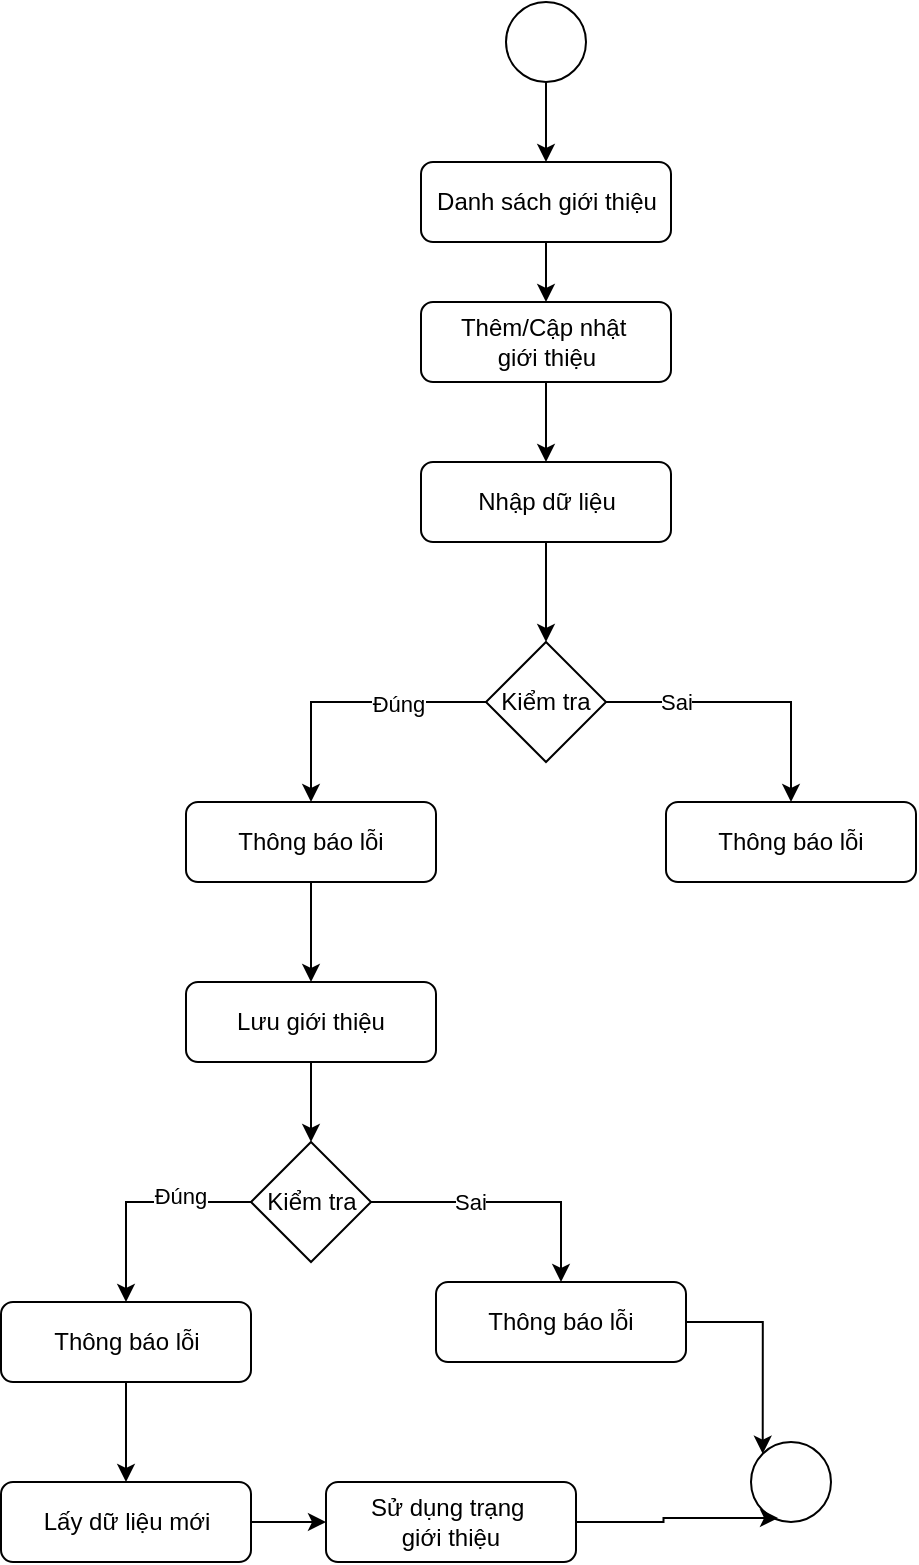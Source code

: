 <mxfile version="24.7.17">
  <diagram id="C5RBs43oDa-KdzZeNtuy" name="Page-1">
    <mxGraphModel dx="1120" dy="524" grid="1" gridSize="10" guides="1" tooltips="1" connect="1" arrows="1" fold="1" page="1" pageScale="1" pageWidth="827" pageHeight="1169" math="0" shadow="0">
      <root>
        <mxCell id="WIyWlLk6GJQsqaUBKTNV-0" />
        <mxCell id="WIyWlLk6GJQsqaUBKTNV-1" parent="WIyWlLk6GJQsqaUBKTNV-0" />
        <mxCell id="Yw62RfL7iwQM3plJJo1C-23" style="edgeStyle=orthogonalEdgeStyle;rounded=0;orthogonalLoop=1;jettySize=auto;html=1;" parent="WIyWlLk6GJQsqaUBKTNV-1" source="Yw62RfL7iwQM3plJJo1C-0" target="Yw62RfL7iwQM3plJJo1C-1" edge="1">
          <mxGeometry relative="1" as="geometry" />
        </mxCell>
        <mxCell id="Yw62RfL7iwQM3plJJo1C-0" value="" style="ellipse;whiteSpace=wrap;html=1;aspect=fixed;" parent="WIyWlLk6GJQsqaUBKTNV-1" vertex="1">
          <mxGeometry x="320" y="40" width="40" height="40" as="geometry" />
        </mxCell>
        <mxCell id="Yw62RfL7iwQM3plJJo1C-24" style="edgeStyle=orthogonalEdgeStyle;rounded=0;orthogonalLoop=1;jettySize=auto;html=1;" parent="WIyWlLk6GJQsqaUBKTNV-1" source="Yw62RfL7iwQM3plJJo1C-1" target="Yw62RfL7iwQM3plJJo1C-22" edge="1">
          <mxGeometry relative="1" as="geometry" />
        </mxCell>
        <mxCell id="Yw62RfL7iwQM3plJJo1C-1" value="Danh sách giới thiệu" style="rounded=1;whiteSpace=wrap;html=1;" parent="WIyWlLk6GJQsqaUBKTNV-1" vertex="1">
          <mxGeometry x="277.5" y="120" width="125" height="40" as="geometry" />
        </mxCell>
        <mxCell id="Yw62RfL7iwQM3plJJo1C-26" style="edgeStyle=orthogonalEdgeStyle;rounded=0;orthogonalLoop=1;jettySize=auto;html=1;" parent="WIyWlLk6GJQsqaUBKTNV-1" source="Yw62RfL7iwQM3plJJo1C-22" target="Yw62RfL7iwQM3plJJo1C-25" edge="1">
          <mxGeometry relative="1" as="geometry" />
        </mxCell>
        <mxCell id="Yw62RfL7iwQM3plJJo1C-22" value="Thêm/Cập nhật&amp;nbsp;&lt;div&gt;giới thiệu&lt;/div&gt;" style="rounded=1;whiteSpace=wrap;html=1;" parent="WIyWlLk6GJQsqaUBKTNV-1" vertex="1">
          <mxGeometry x="277.5" y="190" width="125" height="40" as="geometry" />
        </mxCell>
        <mxCell id="Yw62RfL7iwQM3plJJo1C-28" style="edgeStyle=orthogonalEdgeStyle;rounded=0;orthogonalLoop=1;jettySize=auto;html=1;entryX=0.5;entryY=0;entryDx=0;entryDy=0;" parent="WIyWlLk6GJQsqaUBKTNV-1" source="Yw62RfL7iwQM3plJJo1C-25" target="Yw62RfL7iwQM3plJJo1C-27" edge="1">
          <mxGeometry relative="1" as="geometry" />
        </mxCell>
        <mxCell id="Yw62RfL7iwQM3plJJo1C-25" value="Nhập dữ liệu" style="rounded=1;whiteSpace=wrap;html=1;" parent="WIyWlLk6GJQsqaUBKTNV-1" vertex="1">
          <mxGeometry x="277.5" y="270" width="125" height="40" as="geometry" />
        </mxCell>
        <mxCell id="Yw62RfL7iwQM3plJJo1C-30" style="edgeStyle=orthogonalEdgeStyle;rounded=0;orthogonalLoop=1;jettySize=auto;html=1;entryX=0.5;entryY=0;entryDx=0;entryDy=0;" parent="WIyWlLk6GJQsqaUBKTNV-1" source="Yw62RfL7iwQM3plJJo1C-27" target="Yw62RfL7iwQM3plJJo1C-29" edge="1">
          <mxGeometry relative="1" as="geometry" />
        </mxCell>
        <mxCell id="Yw62RfL7iwQM3plJJo1C-31" value="Sai" style="edgeLabel;html=1;align=center;verticalAlign=middle;resizable=0;points=[];" parent="Yw62RfL7iwQM3plJJo1C-30" vertex="1" connectable="0">
          <mxGeometry x="-0.509" relative="1" as="geometry">
            <mxPoint as="offset" />
          </mxGeometry>
        </mxCell>
        <mxCell id="Yw62RfL7iwQM3plJJo1C-34" style="edgeStyle=orthogonalEdgeStyle;rounded=0;orthogonalLoop=1;jettySize=auto;html=1;" parent="WIyWlLk6GJQsqaUBKTNV-1" source="Yw62RfL7iwQM3plJJo1C-27" target="Yw62RfL7iwQM3plJJo1C-33" edge="1">
          <mxGeometry relative="1" as="geometry" />
        </mxCell>
        <mxCell id="Yw62RfL7iwQM3plJJo1C-35" value="Đúng" style="edgeLabel;html=1;align=center;verticalAlign=middle;resizable=0;points=[];" parent="Yw62RfL7iwQM3plJJo1C-34" vertex="1" connectable="0">
          <mxGeometry x="-0.36" y="1" relative="1" as="geometry">
            <mxPoint as="offset" />
          </mxGeometry>
        </mxCell>
        <mxCell id="Yw62RfL7iwQM3plJJo1C-27" value="Kiểm tra" style="rhombus;whiteSpace=wrap;html=1;" parent="WIyWlLk6GJQsqaUBKTNV-1" vertex="1">
          <mxGeometry x="310" y="360" width="60" height="60" as="geometry" />
        </mxCell>
        <mxCell id="Yw62RfL7iwQM3plJJo1C-29" value="Thông báo lỗi" style="rounded=1;whiteSpace=wrap;html=1;" parent="WIyWlLk6GJQsqaUBKTNV-1" vertex="1">
          <mxGeometry x="400" y="440" width="125" height="40" as="geometry" />
        </mxCell>
        <mxCell id="Yw62RfL7iwQM3plJJo1C-37" style="edgeStyle=orthogonalEdgeStyle;rounded=0;orthogonalLoop=1;jettySize=auto;html=1;" parent="WIyWlLk6GJQsqaUBKTNV-1" source="Yw62RfL7iwQM3plJJo1C-33" target="Yw62RfL7iwQM3plJJo1C-36" edge="1">
          <mxGeometry relative="1" as="geometry" />
        </mxCell>
        <mxCell id="Yw62RfL7iwQM3plJJo1C-33" value="Thông báo lỗi" style="rounded=1;whiteSpace=wrap;html=1;" parent="WIyWlLk6GJQsqaUBKTNV-1" vertex="1">
          <mxGeometry x="160" y="440" width="125" height="40" as="geometry" />
        </mxCell>
        <mxCell id="Yw62RfL7iwQM3plJJo1C-39" style="edgeStyle=orthogonalEdgeStyle;rounded=0;orthogonalLoop=1;jettySize=auto;html=1;entryX=0.5;entryY=0;entryDx=0;entryDy=0;" parent="WIyWlLk6GJQsqaUBKTNV-1" source="Yw62RfL7iwQM3plJJo1C-36" target="Yw62RfL7iwQM3plJJo1C-38" edge="1">
          <mxGeometry relative="1" as="geometry" />
        </mxCell>
        <mxCell id="Yw62RfL7iwQM3plJJo1C-36" value="Lưu giới thiệu" style="rounded=1;whiteSpace=wrap;html=1;" parent="WIyWlLk6GJQsqaUBKTNV-1" vertex="1">
          <mxGeometry x="160" y="530" width="125" height="40" as="geometry" />
        </mxCell>
        <mxCell id="Yw62RfL7iwQM3plJJo1C-41" style="edgeStyle=orthogonalEdgeStyle;rounded=0;orthogonalLoop=1;jettySize=auto;html=1;" parent="WIyWlLk6GJQsqaUBKTNV-1" source="Yw62RfL7iwQM3plJJo1C-38" target="Yw62RfL7iwQM3plJJo1C-40" edge="1">
          <mxGeometry relative="1" as="geometry" />
        </mxCell>
        <mxCell id="Yw62RfL7iwQM3plJJo1C-42" value="Sai" style="edgeLabel;html=1;align=center;verticalAlign=middle;resizable=0;points=[];" parent="Yw62RfL7iwQM3plJJo1C-41" vertex="1" connectable="0">
          <mxGeometry x="-0.281" relative="1" as="geometry">
            <mxPoint x="1" as="offset" />
          </mxGeometry>
        </mxCell>
        <mxCell id="Yw62RfL7iwQM3plJJo1C-46" style="edgeStyle=orthogonalEdgeStyle;rounded=0;orthogonalLoop=1;jettySize=auto;html=1;exitX=0;exitY=0.5;exitDx=0;exitDy=0;" parent="WIyWlLk6GJQsqaUBKTNV-1" source="Yw62RfL7iwQM3plJJo1C-38" target="Yw62RfL7iwQM3plJJo1C-43" edge="1">
          <mxGeometry relative="1" as="geometry" />
        </mxCell>
        <mxCell id="Yw62RfL7iwQM3plJJo1C-47" value="Đúng" style="edgeLabel;html=1;align=center;verticalAlign=middle;resizable=0;points=[];" parent="Yw62RfL7iwQM3plJJo1C-46" vertex="1" connectable="0">
          <mxGeometry x="-0.351" y="-3" relative="1" as="geometry">
            <mxPoint x="1" as="offset" />
          </mxGeometry>
        </mxCell>
        <mxCell id="Yw62RfL7iwQM3plJJo1C-38" value="Kiểm tra" style="rhombus;whiteSpace=wrap;html=1;" parent="WIyWlLk6GJQsqaUBKTNV-1" vertex="1">
          <mxGeometry x="192.5" y="610" width="60" height="60" as="geometry" />
        </mxCell>
        <mxCell id="Yw62RfL7iwQM3plJJo1C-51" style="edgeStyle=orthogonalEdgeStyle;rounded=0;orthogonalLoop=1;jettySize=auto;html=1;entryX=0;entryY=0;entryDx=0;entryDy=0;" parent="WIyWlLk6GJQsqaUBKTNV-1" source="Yw62RfL7iwQM3plJJo1C-40" target="Yw62RfL7iwQM3plJJo1C-50" edge="1">
          <mxGeometry relative="1" as="geometry" />
        </mxCell>
        <mxCell id="Yw62RfL7iwQM3plJJo1C-40" value="Thông báo lỗi" style="rounded=1;whiteSpace=wrap;html=1;" parent="WIyWlLk6GJQsqaUBKTNV-1" vertex="1">
          <mxGeometry x="285" y="680" width="125" height="40" as="geometry" />
        </mxCell>
        <mxCell id="Yw62RfL7iwQM3plJJo1C-49" style="edgeStyle=orthogonalEdgeStyle;rounded=0;orthogonalLoop=1;jettySize=auto;html=1;" parent="WIyWlLk6GJQsqaUBKTNV-1" source="Yw62RfL7iwQM3plJJo1C-43" target="Yw62RfL7iwQM3plJJo1C-48" edge="1">
          <mxGeometry relative="1" as="geometry" />
        </mxCell>
        <mxCell id="Yw62RfL7iwQM3plJJo1C-43" value="Thông báo lỗi" style="rounded=1;whiteSpace=wrap;html=1;" parent="WIyWlLk6GJQsqaUBKTNV-1" vertex="1">
          <mxGeometry x="67.5" y="690" width="125" height="40" as="geometry" />
        </mxCell>
        <mxCell id="7PJCtLBWOVE-kcjzney9-2" style="edgeStyle=orthogonalEdgeStyle;rounded=0;orthogonalLoop=1;jettySize=auto;html=1;entryX=0;entryY=0.5;entryDx=0;entryDy=0;" edge="1" parent="WIyWlLk6GJQsqaUBKTNV-1" source="Yw62RfL7iwQM3plJJo1C-48" target="7PJCtLBWOVE-kcjzney9-1">
          <mxGeometry relative="1" as="geometry" />
        </mxCell>
        <mxCell id="Yw62RfL7iwQM3plJJo1C-48" value="Lấy dữ liệu mới" style="rounded=1;whiteSpace=wrap;html=1;" parent="WIyWlLk6GJQsqaUBKTNV-1" vertex="1">
          <mxGeometry x="67.5" y="780" width="125" height="40" as="geometry" />
        </mxCell>
        <mxCell id="Yw62RfL7iwQM3plJJo1C-50" value="" style="ellipse;whiteSpace=wrap;html=1;aspect=fixed;" parent="WIyWlLk6GJQsqaUBKTNV-1" vertex="1">
          <mxGeometry x="442.5" y="760" width="40" height="40" as="geometry" />
        </mxCell>
        <mxCell id="7PJCtLBWOVE-kcjzney9-3" style="edgeStyle=orthogonalEdgeStyle;rounded=0;orthogonalLoop=1;jettySize=auto;html=1;entryX=0.338;entryY=0.95;entryDx=0;entryDy=0;entryPerimeter=0;" edge="1" parent="WIyWlLk6GJQsqaUBKTNV-1" source="7PJCtLBWOVE-kcjzney9-1" target="Yw62RfL7iwQM3plJJo1C-50">
          <mxGeometry relative="1" as="geometry" />
        </mxCell>
        <mxCell id="7PJCtLBWOVE-kcjzney9-1" value="Sử dụng trạng&amp;nbsp;&lt;div&gt;giới thiệu&lt;/div&gt;" style="rounded=1;whiteSpace=wrap;html=1;" vertex="1" parent="WIyWlLk6GJQsqaUBKTNV-1">
          <mxGeometry x="230" y="780" width="125" height="40" as="geometry" />
        </mxCell>
      </root>
    </mxGraphModel>
  </diagram>
</mxfile>
